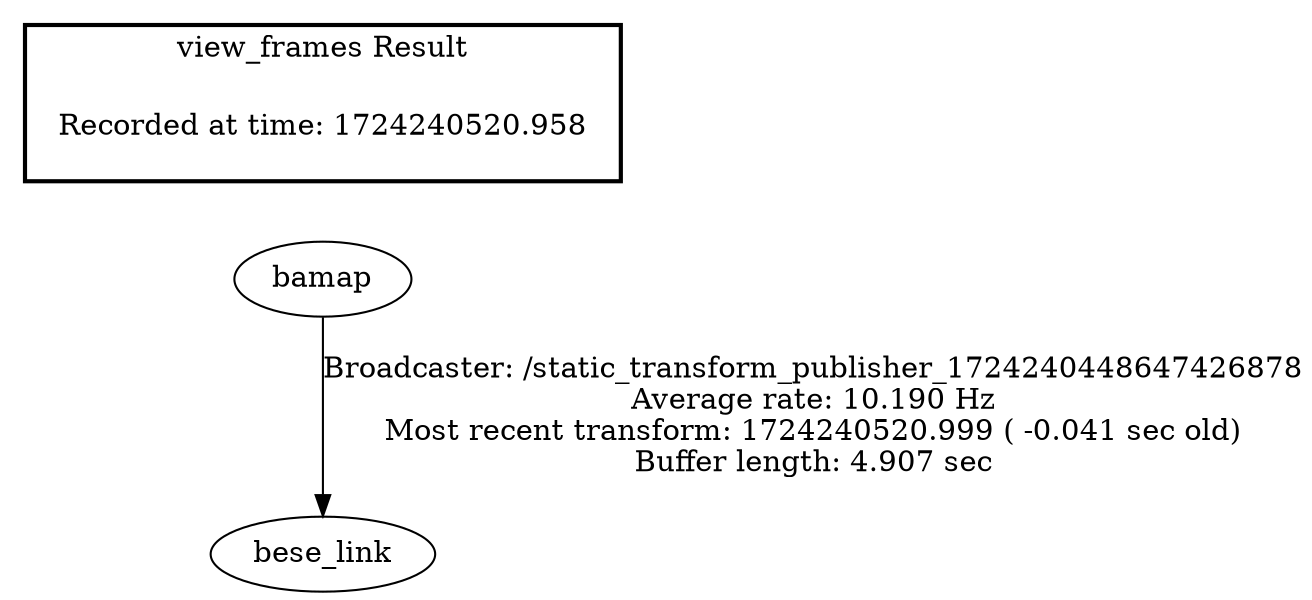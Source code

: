 digraph G {
"bamap" -> "bese_link"[label="Broadcaster: /static_transform_publisher_1724240448647426878\nAverage rate: 10.190 Hz\nMost recent transform: 1724240520.999 ( -0.041 sec old)\nBuffer length: 4.907 sec\n"];
edge [style=invis];
 subgraph cluster_legend { style=bold; color=black; label ="view_frames Result";
"Recorded at time: 1724240520.958"[ shape=plaintext ] ;
 }->"bamap";
}